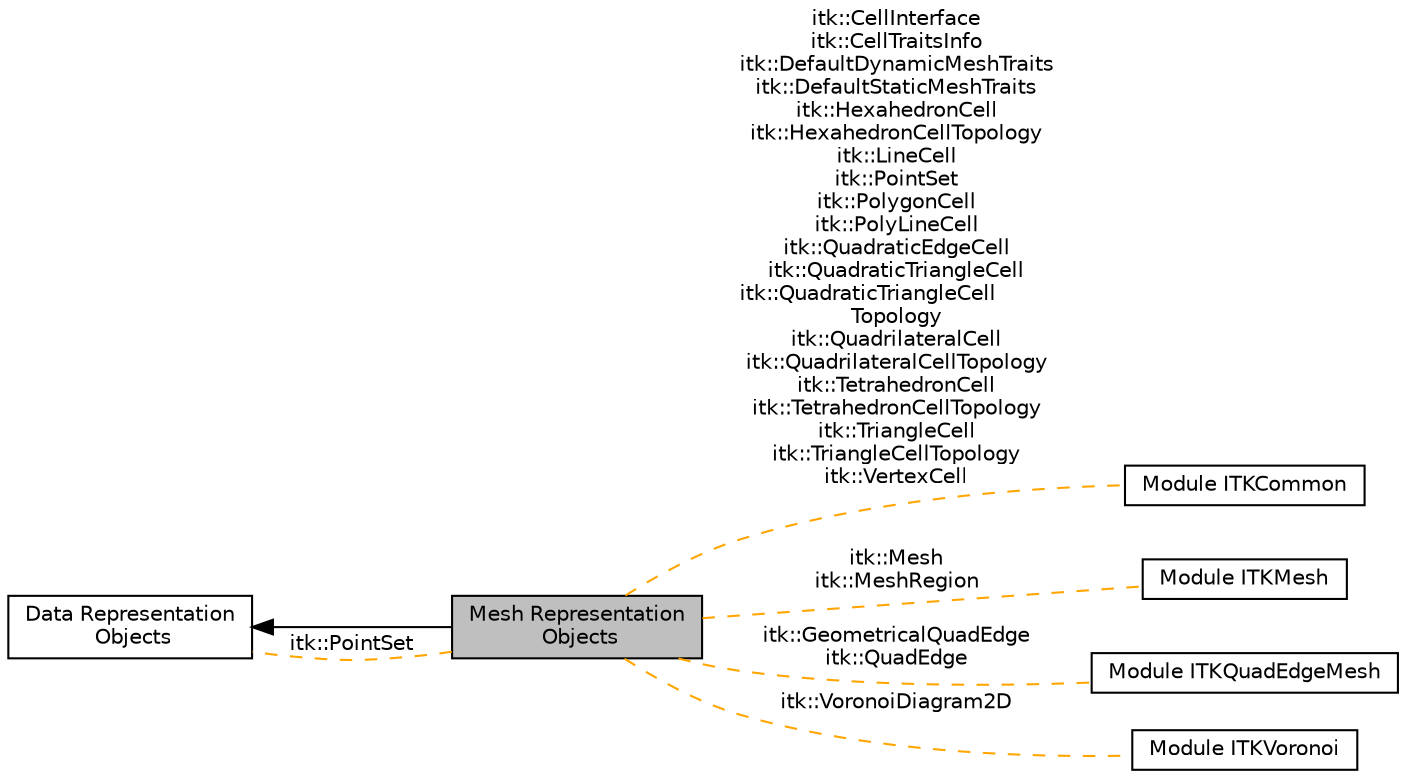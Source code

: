 digraph "Mesh Representation Objects"
{
  edge [fontname="Helvetica",fontsize="10",labelfontname="Helvetica",labelfontsize="10"];
  node [fontname="Helvetica",fontsize="10",shape=box];
  rankdir=LR;
  Node2 [label="Data Representation\l Objects",height=0.2,width=0.4,color="black", fillcolor="white", style="filled",URL="$group__DataRepresentation.html",tooltip=" "];
  Node3 [label="Module ITKCommon",height=0.2,width=0.4,color="black", fillcolor="white", style="filled",URL="$group__ITKCommon.html",tooltip=" "];
  Node5 [label="Module ITKMesh",height=0.2,width=0.4,color="black", fillcolor="white", style="filled",URL="$group__ITKMesh.html",tooltip=" "];
  Node4 [label="Module ITKQuadEdgeMesh",height=0.2,width=0.4,color="black", fillcolor="white", style="filled",URL="$group__ITKQuadEdgeMesh.html",tooltip=" "];
  Node6 [label="Module ITKVoronoi",height=0.2,width=0.4,color="black", fillcolor="white", style="filled",URL="$group__ITKVoronoi.html",tooltip=" "];
  Node1 [label="Mesh Representation\l Objects",height=0.2,width=0.4,color="black", fillcolor="grey75", style="filled", fontcolor="black",tooltip=" "];
  Node2->Node1 [shape=plaintext, dir="back", style="solid"];
  Node1->Node3 [shape=plaintext, label="itk::CellInterface\nitk::CellTraitsInfo\nitk::DefaultDynamicMeshTraits\nitk::DefaultStaticMeshTraits\nitk::HexahedronCell\nitk::HexahedronCellTopology\nitk::LineCell\nitk::PointSet\nitk::PolygonCell\nitk::PolyLineCell\nitk::QuadraticEdgeCell\nitk::QuadraticTriangleCell\nitk::QuadraticTriangleCell\lTopology\nitk::QuadrilateralCell\nitk::QuadrilateralCellTopology\nitk::TetrahedronCell\nitk::TetrahedronCellTopology\nitk::TriangleCell\nitk::TriangleCellTopology\nitk::VertexCell", color="orange", dir="none", style="dashed"];
  Node1->Node4 [shape=plaintext, label="itk::GeometricalQuadEdge\nitk::QuadEdge", color="orange", dir="none", style="dashed"];
  Node1->Node5 [shape=plaintext, label="itk::Mesh\nitk::MeshRegion", color="orange", dir="none", style="dashed"];
  Node1->Node2 [shape=plaintext, label="itk::PointSet", color="orange", dir="none", style="dashed"];
  Node1->Node6 [shape=plaintext, label="itk::VoronoiDiagram2D", color="orange", dir="none", style="dashed"];
}
